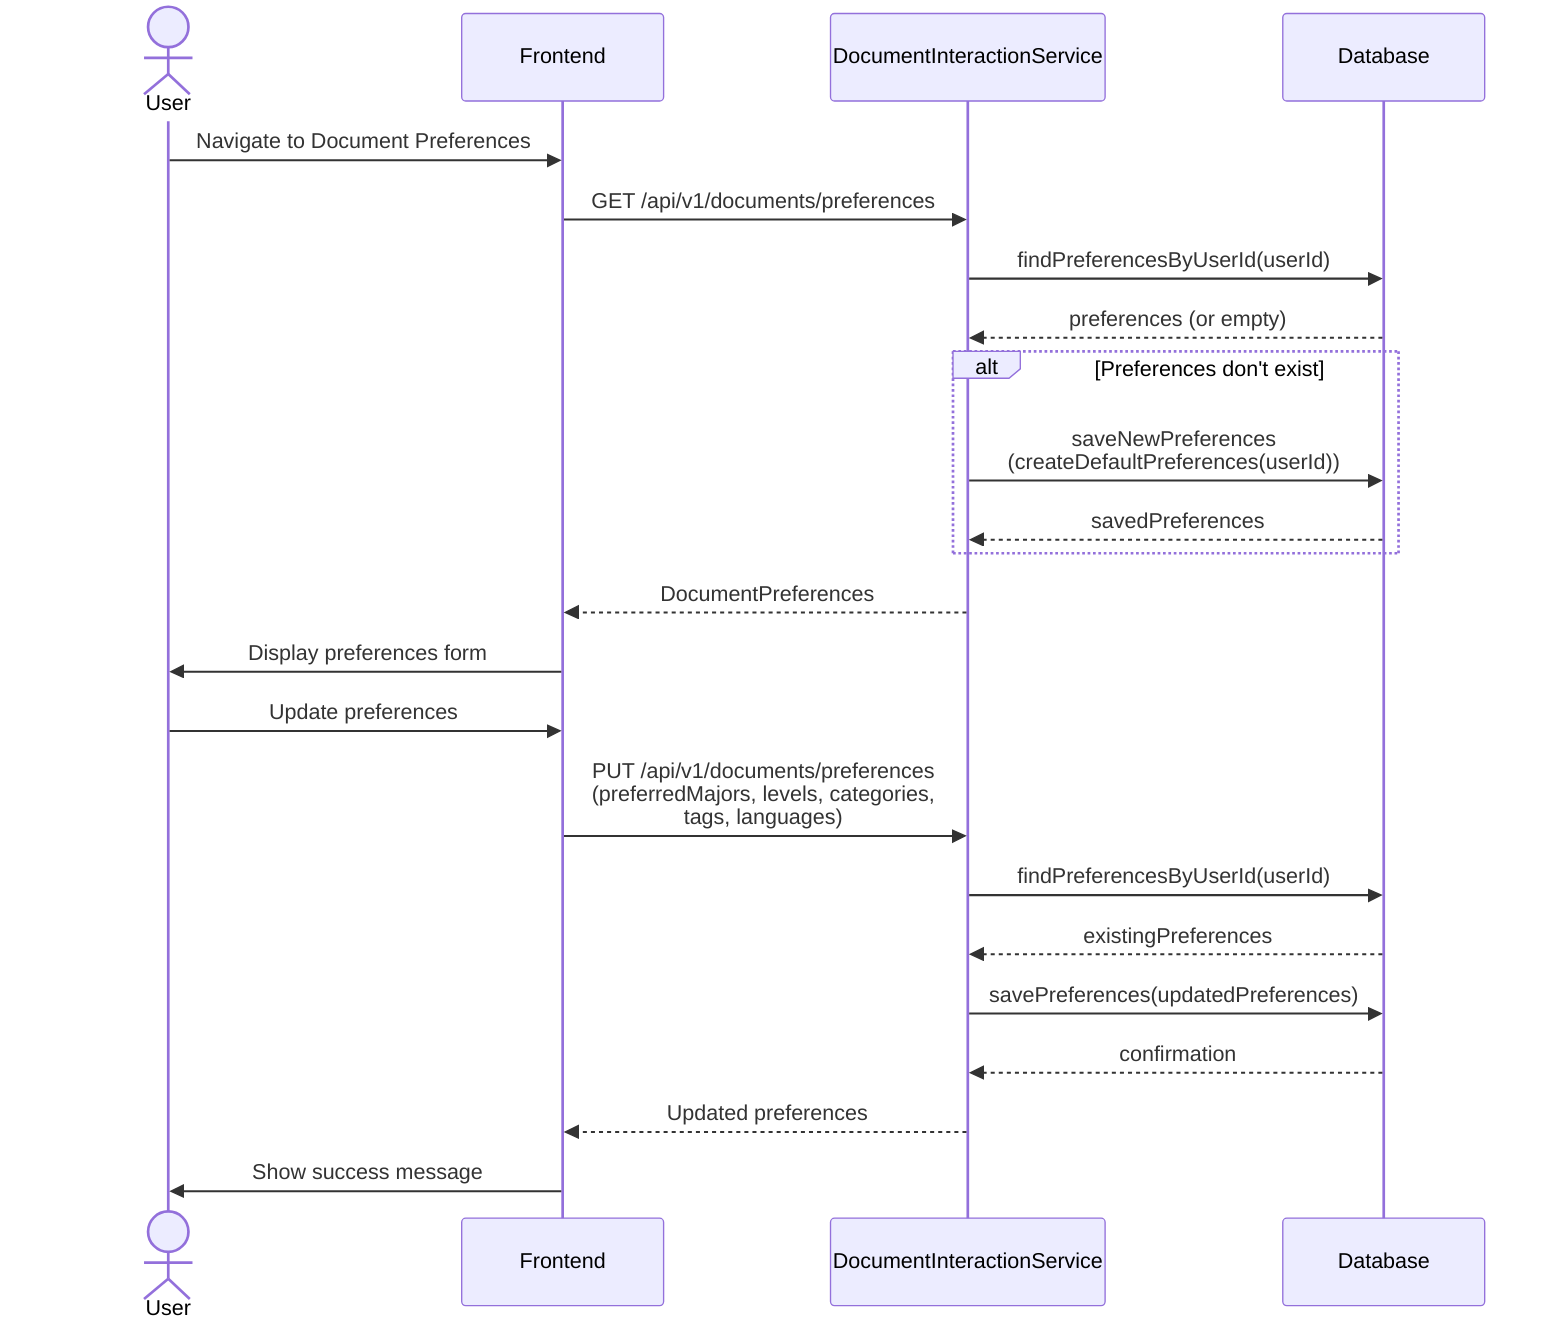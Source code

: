 sequenceDiagram
    actor User
    participant Frontend
    participant DIS as DocumentInteractionService
    participant DB as Database
    User->>Frontend: Navigate to Document Preferences
    Frontend->>DIS: GET /api/v1/documents/preferences

    DIS->>DB: findPreferencesByUserId(userId)
    DB-->>DIS: preferences (or empty)

    alt Preferences don't exist
        DIS->>DB: saveNewPreferences<br>(createDefaultPreferences(userId))
        DB-->>DIS: savedPreferences
    end

    DIS-->>Frontend: DocumentPreferences
    Frontend->>User: Display preferences form
    User->>Frontend: Update preferences
    Frontend->>DIS: PUT /api/v1/documents/preferences<br>(preferredMajors, levels, categories,<br>tags, languages)

    DIS->>DB: findPreferencesByUserId(userId)
    DB-->>DIS: existingPreferences

    DIS->>DB: savePreferences(updatedPreferences)
    DB-->>DIS: confirmation

    DIS-->>Frontend: Updated preferences
    Frontend->>User: Show success message